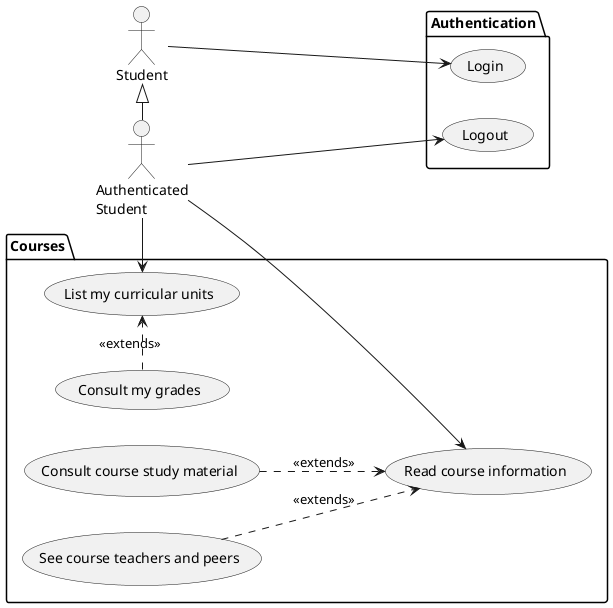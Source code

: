 @startuml
    left to right direction

    actor :Student:
    actor :Authenticated\nStudent: as AuthStudent
    Student <|- AuthStudent

    package Authentication {
        usecase (Login) as U1
        usecase (Logout) as U2
    }
    
    package Courses {
        usecase (List my curricular units) as U3
        usecase (Consult my grades) as U4
        U4 .> U3 : <<extends>>
        usecase (Read course information) as U5
        usecase (Consult course study material) as U6
        usecase (See course teachers and peers) as U7
        U6 ..> U5 : <<extends>>
        U7 ..> U5 : <<extends>>
    }

    Student --> U1
    AuthStudent --> U2
    AuthStudent -> U3
    AuthStudent -> U5
@enduml
